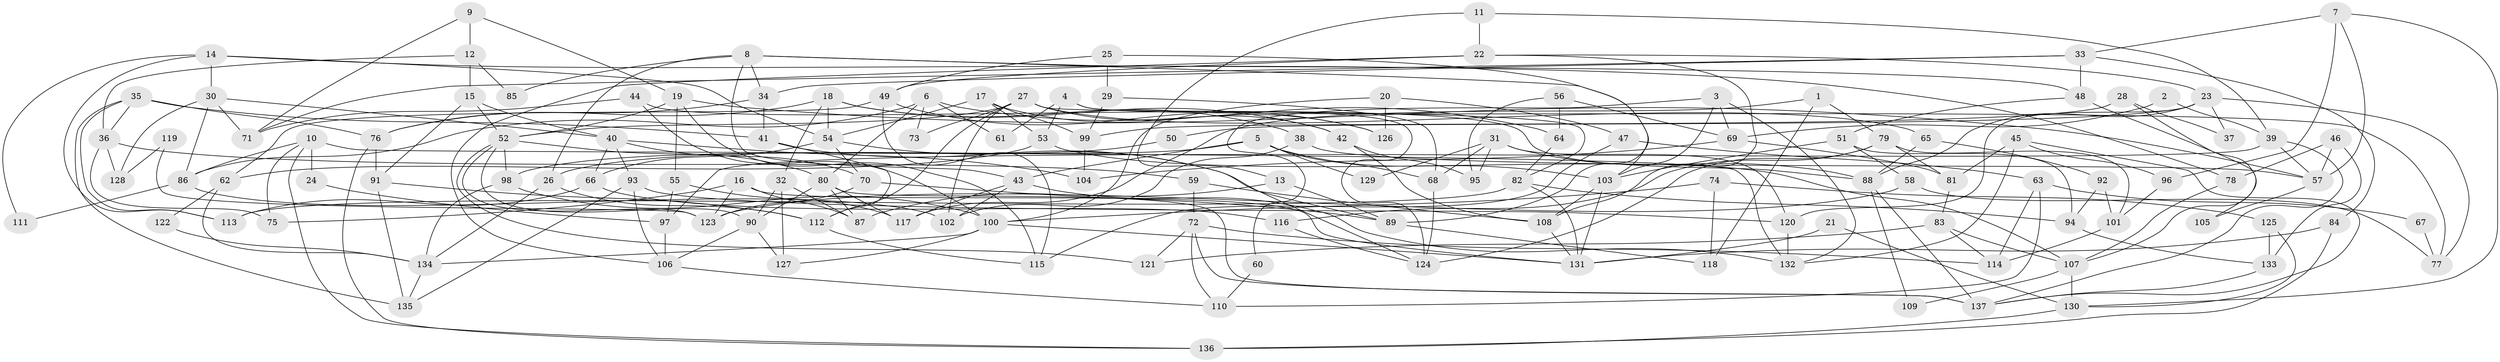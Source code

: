 // coarse degree distribution, {5: 0.3253012048192771, 2: 0.060240963855421686, 7: 0.10843373493975904, 4: 0.2289156626506024, 6: 0.14457831325301204, 3: 0.07228915662650602, 8: 0.04819277108433735, 10: 0.012048192771084338}
// Generated by graph-tools (version 1.1) at 2025/37/03/04/25 23:37:08]
// undirected, 137 vertices, 274 edges
graph export_dot {
  node [color=gray90,style=filled];
  1;
  2;
  3;
  4;
  5;
  6;
  7;
  8;
  9;
  10;
  11;
  12;
  13;
  14;
  15;
  16;
  17;
  18;
  19;
  20;
  21;
  22;
  23;
  24;
  25;
  26;
  27;
  28;
  29;
  30;
  31;
  32;
  33;
  34;
  35;
  36;
  37;
  38;
  39;
  40;
  41;
  42;
  43;
  44;
  45;
  46;
  47;
  48;
  49;
  50;
  51;
  52;
  53;
  54;
  55;
  56;
  57;
  58;
  59;
  60;
  61;
  62;
  63;
  64;
  65;
  66;
  67;
  68;
  69;
  70;
  71;
  72;
  73;
  74;
  75;
  76;
  77;
  78;
  79;
  80;
  81;
  82;
  83;
  84;
  85;
  86;
  87;
  88;
  89;
  90;
  91;
  92;
  93;
  94;
  95;
  96;
  97;
  98;
  99;
  100;
  101;
  102;
  103;
  104;
  105;
  106;
  107;
  108;
  109;
  110;
  111;
  112;
  113;
  114;
  115;
  116;
  117;
  118;
  119;
  120;
  121;
  122;
  123;
  124;
  125;
  126;
  127;
  128;
  129;
  130;
  131;
  132;
  133;
  134;
  135;
  136;
  137;
  1 -- 79;
  1 -- 117;
  1 -- 118;
  2 -- 69;
  2 -- 39;
  3 -- 132;
  3 -- 103;
  3 -- 60;
  3 -- 69;
  4 -- 124;
  4 -- 53;
  4 -- 61;
  4 -- 77;
  5 -- 103;
  5 -- 26;
  5 -- 43;
  5 -- 68;
  5 -- 129;
  6 -- 86;
  6 -- 80;
  6 -- 61;
  6 -- 64;
  6 -- 73;
  7 -- 96;
  7 -- 57;
  7 -- 33;
  7 -- 130;
  8 -- 48;
  8 -- 34;
  8 -- 26;
  8 -- 43;
  8 -- 85;
  8 -- 103;
  9 -- 19;
  9 -- 71;
  9 -- 12;
  10 -- 86;
  10 -- 132;
  10 -- 24;
  10 -- 75;
  10 -- 136;
  11 -- 22;
  11 -- 13;
  11 -- 39;
  12 -- 15;
  12 -- 36;
  12 -- 85;
  13 -- 89;
  13 -- 87;
  14 -- 54;
  14 -- 113;
  14 -- 30;
  14 -- 78;
  14 -- 111;
  15 -- 91;
  15 -- 52;
  15 -- 40;
  16 -- 123;
  16 -- 131;
  16 -- 75;
  16 -- 87;
  17 -- 54;
  17 -- 53;
  17 -- 99;
  17 -- 126;
  18 -- 38;
  18 -- 32;
  18 -- 42;
  18 -- 54;
  18 -- 76;
  19 -- 52;
  19 -- 57;
  19 -- 55;
  19 -- 115;
  20 -- 100;
  20 -- 126;
  20 -- 47;
  21 -- 131;
  21 -- 130;
  22 -- 23;
  22 -- 108;
  22 -- 49;
  22 -- 106;
  23 -- 77;
  23 -- 120;
  23 -- 37;
  23 -- 50;
  23 -- 88;
  24 -- 97;
  25 -- 89;
  25 -- 49;
  25 -- 29;
  26 -- 112;
  26 -- 134;
  27 -- 42;
  27 -- 52;
  27 -- 65;
  27 -- 73;
  27 -- 82;
  27 -- 102;
  27 -- 112;
  28 -- 107;
  28 -- 99;
  28 -- 37;
  29 -- 99;
  29 -- 68;
  30 -- 71;
  30 -- 40;
  30 -- 86;
  30 -- 128;
  31 -- 88;
  31 -- 68;
  31 -- 95;
  31 -- 120;
  31 -- 129;
  32 -- 87;
  32 -- 90;
  32 -- 127;
  33 -- 34;
  33 -- 48;
  33 -- 71;
  33 -- 84;
  34 -- 76;
  34 -- 41;
  35 -- 135;
  35 -- 36;
  35 -- 41;
  35 -- 76;
  35 -- 113;
  36 -- 75;
  36 -- 59;
  36 -- 128;
  38 -- 57;
  38 -- 102;
  39 -- 137;
  39 -- 57;
  39 -- 97;
  40 -- 66;
  40 -- 70;
  40 -- 93;
  40 -- 104;
  41 -- 112;
  41 -- 89;
  42 -- 108;
  42 -- 95;
  43 -- 102;
  43 -- 117;
  43 -- 132;
  44 -- 88;
  44 -- 100;
  44 -- 71;
  45 -- 81;
  45 -- 137;
  45 -- 96;
  45 -- 132;
  46 -- 78;
  46 -- 133;
  46 -- 57;
  47 -- 115;
  47 -- 63;
  48 -- 51;
  48 -- 105;
  49 -- 115;
  49 -- 62;
  49 -- 126;
  50 -- 98;
  51 -- 94;
  51 -- 103;
  51 -- 58;
  52 -- 90;
  52 -- 121;
  52 -- 80;
  52 -- 98;
  52 -- 123;
  53 -- 62;
  53 -- 107;
  54 -- 66;
  54 -- 70;
  54 -- 124;
  55 -- 97;
  55 -- 117;
  56 -- 95;
  56 -- 64;
  56 -- 69;
  57 -- 105;
  58 -- 123;
  58 -- 77;
  59 -- 108;
  59 -- 72;
  60 -- 110;
  62 -- 134;
  62 -- 122;
  63 -- 110;
  63 -- 67;
  63 -- 114;
  64 -- 82;
  65 -- 88;
  65 -- 92;
  66 -- 113;
  66 -- 116;
  67 -- 77;
  68 -- 124;
  69 -- 81;
  69 -- 104;
  70 -- 89;
  70 -- 123;
  72 -- 137;
  72 -- 110;
  72 -- 114;
  72 -- 121;
  74 -- 118;
  74 -- 100;
  74 -- 125;
  76 -- 91;
  76 -- 136;
  78 -- 107;
  79 -- 116;
  79 -- 124;
  79 -- 81;
  79 -- 101;
  80 -- 117;
  80 -- 87;
  80 -- 90;
  80 -- 137;
  81 -- 83;
  82 -- 131;
  82 -- 94;
  82 -- 113;
  83 -- 114;
  83 -- 107;
  83 -- 121;
  84 -- 136;
  84 -- 131;
  86 -- 102;
  86 -- 111;
  88 -- 137;
  88 -- 109;
  89 -- 118;
  90 -- 106;
  90 -- 127;
  91 -- 135;
  91 -- 112;
  92 -- 101;
  92 -- 94;
  93 -- 120;
  93 -- 106;
  93 -- 135;
  94 -- 133;
  96 -- 101;
  97 -- 106;
  98 -- 134;
  98 -- 100;
  99 -- 104;
  100 -- 127;
  100 -- 131;
  100 -- 134;
  101 -- 114;
  103 -- 131;
  103 -- 108;
  106 -- 110;
  107 -- 130;
  107 -- 109;
  108 -- 131;
  112 -- 115;
  116 -- 124;
  119 -- 128;
  119 -- 123;
  120 -- 132;
  122 -- 134;
  125 -- 130;
  125 -- 133;
  130 -- 136;
  133 -- 137;
  134 -- 135;
}
